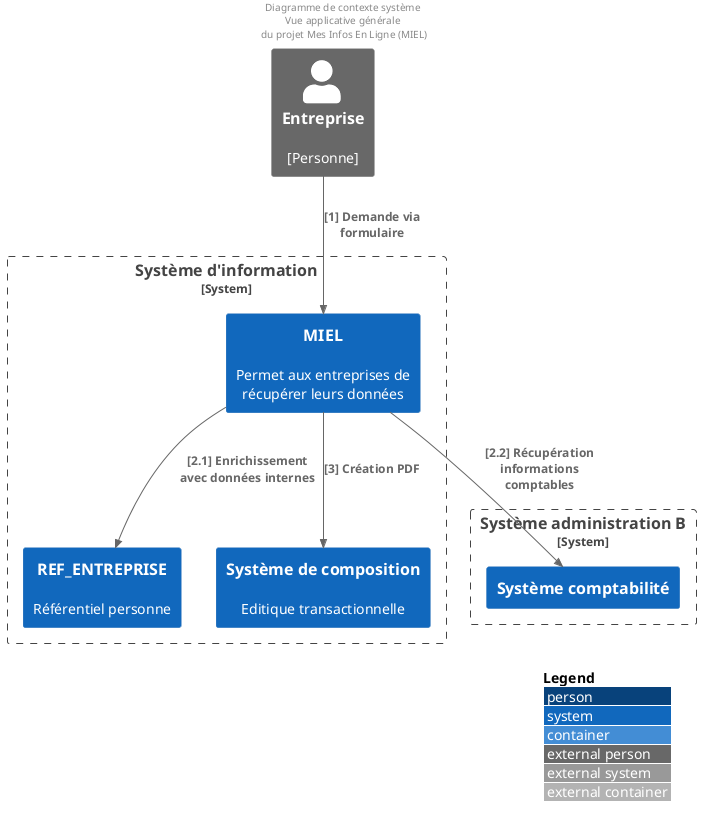 @startuml archi-applicative-generale
!include <C4/C4_Container>
header Diagramme de contexte système \nVue applicative générale \ndu projet Mes Infos En Ligne (MIEL)
LAYOUT_WITH_LEGEND()
Person_Ext(entreprise, "Entreprise","[Personne]")

System_Boundary(administration, "Système administration B") {
    System(p1, "Système comptabilité")        
}

System_Boundary(si, "Système d'information"){
  System(ma, "MIEL","Permet aux entreprises de récupérer leurs données")
  System(ref1, "REF_ENTREPRISE","Référentiel personne")
  System(compo, "Système de composition","Editique transactionnelle"){        
}

Rel(entreprise, ma, "[1] Demande via formulaire")
Rel(ma, ref1, "[2.1] Enrichissement avec données internes")
Rel(ma, p1, "[2.2] Récupération informations comptables")
Rel(ma, compo, "[3] Création PDF")

@enduml